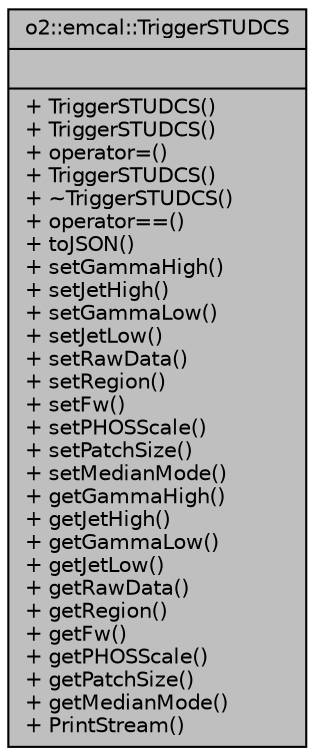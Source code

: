 digraph "o2::emcal::TriggerSTUDCS"
{
 // INTERACTIVE_SVG=YES
  bgcolor="transparent";
  edge [fontname="Helvetica",fontsize="10",labelfontname="Helvetica",labelfontsize="10"];
  node [fontname="Helvetica",fontsize="10",shape=record];
  Node1 [label="{o2::emcal::TriggerSTUDCS\n||+ TriggerSTUDCS()\l+ TriggerSTUDCS()\l+ operator=()\l+ TriggerSTUDCS()\l+ ~TriggerSTUDCS()\l+ operator==()\l+ toJSON()\l+ setGammaHigh()\l+ setJetHigh()\l+ setGammaLow()\l+ setJetLow()\l+ setRawData()\l+ setRegion()\l+ setFw()\l+ setPHOSScale()\l+ setPatchSize()\l+ setMedianMode()\l+ getGammaHigh()\l+ getJetHigh()\l+ getGammaLow()\l+ getJetLow()\l+ getRawData()\l+ getRegion()\l+ getFw()\l+ getPHOSScale()\l+ getPatchSize()\l+ getMedianMode()\l+ PrintStream()\l}",height=0.2,width=0.4,color="black", fillcolor="grey75", style="filled", fontcolor="black"];
}
